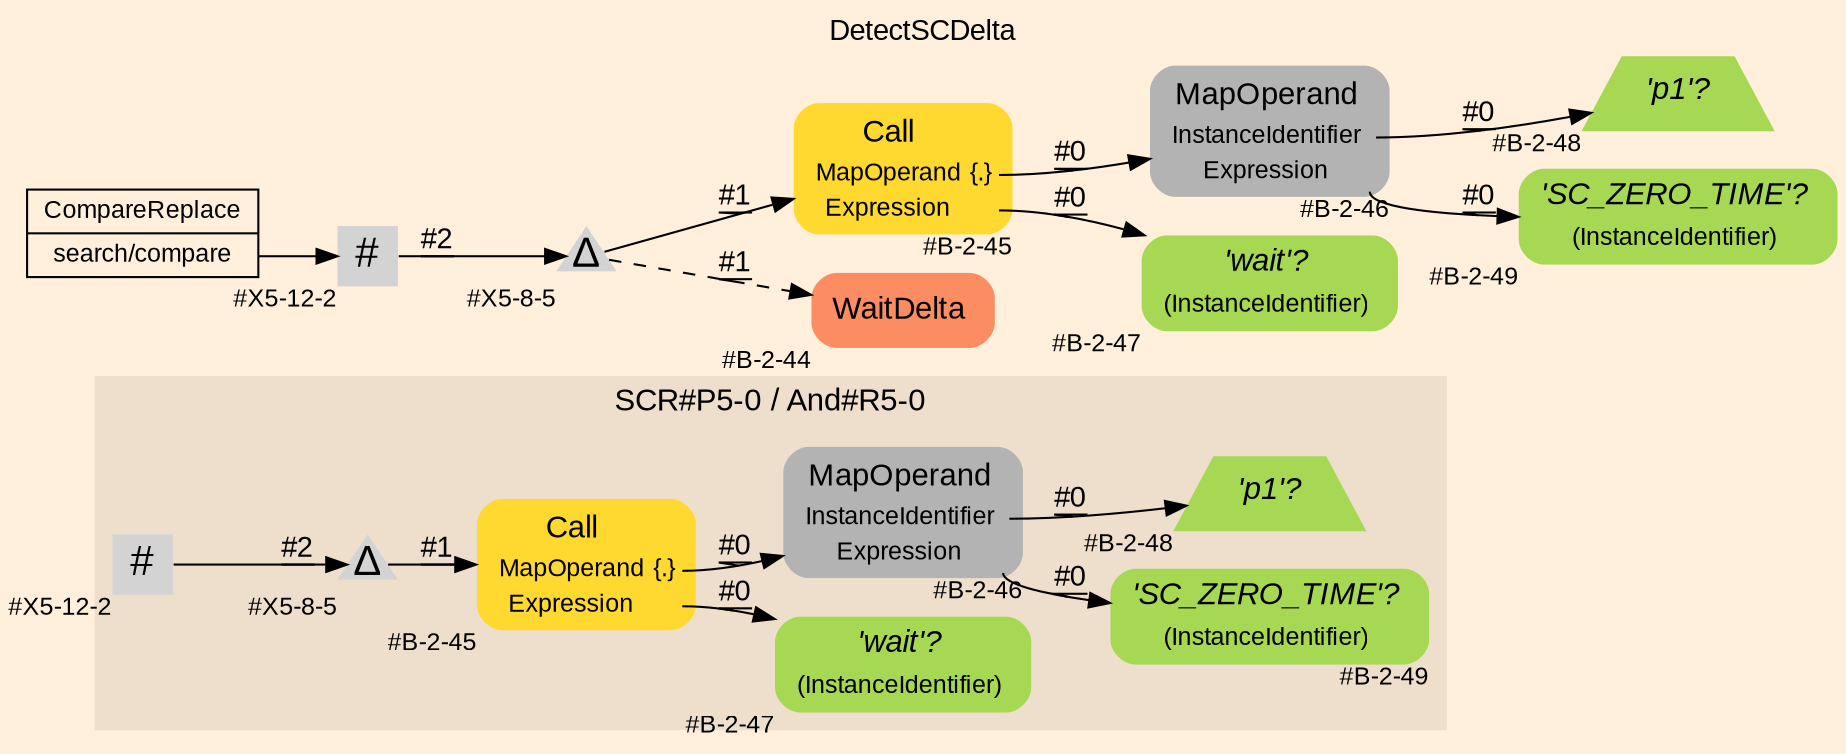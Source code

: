 digraph "DetectSCDelta" {
label = "DetectSCDelta"
labelloc = t
graph [
    rankdir = "LR"
    ranksep = 0.3
    bgcolor = antiquewhite1
    color = black
    fontcolor = black
    fontname = "Arial"
];
node [
    fontname = "Arial"
];
edge [
    fontname = "Arial"
];

// -------------------- figure And#R5-0 --------------------
// -------- region And#R5-0 ----------
subgraph "clusterAnd#R5-0" {
    label = "SCR#P5-0 / And#R5-0"
    style = "filled"
    color = antiquewhite2
    fontsize = "15"
    // -------- block And#R5-0/#B-2-45 ----------
    "And#R5-0/#B-2-45" [
        shape = "plaintext"
        fillcolor = "/set28/6"
        xlabel = "#B-2-45"
        fontsize = "12"
        fontcolor = black
        label = <<TABLE BORDER="0" CELLBORDER="0" CELLSPACING="0">
         <TR><TD><FONT POINT-SIZE="15" COLOR="black">Call</FONT></TD><TD></TD></TR>
         <TR><TD><FONT POINT-SIZE="12" COLOR="black">MapOperand</FONT></TD><TD PORT="port0"><FONT POINT-SIZE="12" COLOR="black">{.}</FONT></TD></TR>
         <TR><TD><FONT POINT-SIZE="12" COLOR="black">Expression</FONT></TD><TD PORT="port1"></TD></TR>
        </TABLE>>
        style = "rounded,filled"
    ];
    
    // -------- block And#R5-0/#B-2-48 ----------
    "And#R5-0/#B-2-48" [
        shape = "trapezium"
        fillcolor = "/set28/5"
        xlabel = "#B-2-48"
        fontsize = "12"
        fontcolor = black
        label = <<FONT POINT-SIZE="15" COLOR="black"><I>'p1'?</I></FONT>>
        style = "filled"
        penwidth = 0.0
    ];
    
    // -------- block And#R5-0/#X5-8-5 ----------
    "And#R5-0/#X5-8-5" [
        shape = "triangle"
        xlabel = "#X5-8-5"
        fontsize = "12"
        fontcolor = black
        label = <<FONT POINT-SIZE="20" COLOR="black">Δ</FONT>>
        style = "filled"
        penwidth = 0.0
        fixedsize = true
        width = 0.4
        height = 0.4
    ];
    
    // -------- block And#R5-0/#X5-12-2 ----------
    "And#R5-0/#X5-12-2" [
        shape = "square"
        xlabel = "#X5-12-2"
        fontsize = "12"
        fontcolor = black
        label = <<FONT POINT-SIZE="20" COLOR="black">#</FONT>>
        style = "filled"
        penwidth = 0.0
        fixedsize = true
        width = 0.4
        height = 0.4
    ];
    
    // -------- block And#R5-0/#B-2-46 ----------
    "And#R5-0/#B-2-46" [
        shape = "plaintext"
        fillcolor = "/set28/8"
        xlabel = "#B-2-46"
        fontsize = "12"
        fontcolor = black
        label = <<TABLE BORDER="0" CELLBORDER="0" CELLSPACING="0">
         <TR><TD><FONT POINT-SIZE="15" COLOR="black">MapOperand</FONT></TD><TD></TD></TR>
         <TR><TD><FONT POINT-SIZE="12" COLOR="black">InstanceIdentifier</FONT></TD><TD PORT="port0"></TD></TR>
         <TR><TD><FONT POINT-SIZE="12" COLOR="black">Expression</FONT></TD><TD PORT="port1"></TD></TR>
        </TABLE>>
        style = "rounded,filled"
    ];
    
    // -------- block And#R5-0/#B-2-47 ----------
    "And#R5-0/#B-2-47" [
        shape = "plaintext"
        fillcolor = "/set28/5"
        xlabel = "#B-2-47"
        fontsize = "12"
        fontcolor = black
        label = <<TABLE BORDER="0" CELLBORDER="0" CELLSPACING="0">
         <TR><TD><FONT POINT-SIZE="15" COLOR="black"><I>'wait'?</I></FONT></TD><TD></TD></TR>
         <TR><TD><FONT POINT-SIZE="12" COLOR="black">(InstanceIdentifier)</FONT></TD><TD PORT="port0"></TD></TR>
        </TABLE>>
        style = "rounded,filled"
    ];
    
    // -------- block And#R5-0/#B-2-49 ----------
    "And#R5-0/#B-2-49" [
        shape = "plaintext"
        fillcolor = "/set28/5"
        xlabel = "#B-2-49"
        fontsize = "12"
        fontcolor = black
        label = <<TABLE BORDER="0" CELLBORDER="0" CELLSPACING="0">
         <TR><TD><FONT POINT-SIZE="15" COLOR="black"><I>'SC_ZERO_TIME'?</I></FONT></TD><TD></TD></TR>
         <TR><TD><FONT POINT-SIZE="12" COLOR="black">(InstanceIdentifier)</FONT></TD><TD PORT="port0"></TD></TR>
        </TABLE>>
        style = "rounded,filled"
    ];
    
}

"And#R5-0/#B-2-45":port0 -> "And#R5-0/#B-2-46" [
    label = "#0"
    decorate = true
    color = black
    fontcolor = black
];

"And#R5-0/#B-2-45":port1 -> "And#R5-0/#B-2-47" [
    label = "#0"
    decorate = true
    color = black
    fontcolor = black
];

"And#R5-0/#X5-8-5" -> "And#R5-0/#B-2-45" [
    label = "#1"
    decorate = true
    color = black
    fontcolor = black
];

"And#R5-0/#X5-12-2" -> "And#R5-0/#X5-8-5" [
    label = "#2"
    decorate = true
    color = black
    fontcolor = black
];

"And#R5-0/#B-2-46":port0 -> "And#R5-0/#B-2-48" [
    label = "#0"
    decorate = true
    color = black
    fontcolor = black
];

"And#R5-0/#B-2-46":port1 -> "And#R5-0/#B-2-49" [
    label = "#0"
    decorate = true
    color = black
    fontcolor = black
];


// -------------------- transformation figure --------------------
// -------- block CR#X5-10-5 ----------
"CR#X5-10-5" [
    shape = "record"
    fillcolor = antiquewhite1
    fontsize = "12"
    fontcolor = black
    label = "<fixed> CompareReplace | <port0> search/compare"
    style = "filled"
    color = black
];

// -------- block #X5-12-2 ----------
"#X5-12-2" [
    shape = "square"
    xlabel = "#X5-12-2"
    fontsize = "12"
    fontcolor = black
    label = <<FONT POINT-SIZE="20" COLOR="black">#</FONT>>
    style = "filled"
    penwidth = 0.0
    fixedsize = true
    width = 0.4
    height = 0.4
];

// -------- block #X5-8-5 ----------
"#X5-8-5" [
    shape = "triangle"
    xlabel = "#X5-8-5"
    fontsize = "12"
    fontcolor = black
    label = <<FONT POINT-SIZE="20" COLOR="black">Δ</FONT>>
    style = "filled"
    penwidth = 0.0
    fixedsize = true
    width = 0.4
    height = 0.4
];

// -------- block #B-2-45 ----------
"#B-2-45" [
    shape = "plaintext"
    fillcolor = "/set28/6"
    xlabel = "#B-2-45"
    fontsize = "12"
    fontcolor = black
    label = <<TABLE BORDER="0" CELLBORDER="0" CELLSPACING="0">
     <TR><TD><FONT POINT-SIZE="15" COLOR="black">Call</FONT></TD><TD></TD></TR>
     <TR><TD><FONT POINT-SIZE="12" COLOR="black">MapOperand</FONT></TD><TD PORT="port0"><FONT POINT-SIZE="12" COLOR="black">{.}</FONT></TD></TR>
     <TR><TD><FONT POINT-SIZE="12" COLOR="black">Expression</FONT></TD><TD PORT="port1"></TD></TR>
    </TABLE>>
    style = "rounded,filled"
];

// -------- block #B-2-46 ----------
"#B-2-46" [
    shape = "plaintext"
    fillcolor = "/set28/8"
    xlabel = "#B-2-46"
    fontsize = "12"
    fontcolor = black
    label = <<TABLE BORDER="0" CELLBORDER="0" CELLSPACING="0">
     <TR><TD><FONT POINT-SIZE="15" COLOR="black">MapOperand</FONT></TD><TD></TD></TR>
     <TR><TD><FONT POINT-SIZE="12" COLOR="black">InstanceIdentifier</FONT></TD><TD PORT="port0"></TD></TR>
     <TR><TD><FONT POINT-SIZE="12" COLOR="black">Expression</FONT></TD><TD PORT="port1"></TD></TR>
    </TABLE>>
    style = "rounded,filled"
];

// -------- block #B-2-48 ----------
"#B-2-48" [
    shape = "trapezium"
    fillcolor = "/set28/5"
    xlabel = "#B-2-48"
    fontsize = "12"
    fontcolor = black
    label = <<FONT POINT-SIZE="15" COLOR="black"><I>'p1'?</I></FONT>>
    style = "filled"
    penwidth = 0.0
];

// -------- block #B-2-49 ----------
"#B-2-49" [
    shape = "plaintext"
    fillcolor = "/set28/5"
    xlabel = "#B-2-49"
    fontsize = "12"
    fontcolor = black
    label = <<TABLE BORDER="0" CELLBORDER="0" CELLSPACING="0">
     <TR><TD><FONT POINT-SIZE="15" COLOR="black"><I>'SC_ZERO_TIME'?</I></FONT></TD><TD></TD></TR>
     <TR><TD><FONT POINT-SIZE="12" COLOR="black">(InstanceIdentifier)</FONT></TD><TD PORT="port0"></TD></TR>
    </TABLE>>
    style = "rounded,filled"
];

// -------- block #B-2-47 ----------
"#B-2-47" [
    shape = "plaintext"
    fillcolor = "/set28/5"
    xlabel = "#B-2-47"
    fontsize = "12"
    fontcolor = black
    label = <<TABLE BORDER="0" CELLBORDER="0" CELLSPACING="0">
     <TR><TD><FONT POINT-SIZE="15" COLOR="black"><I>'wait'?</I></FONT></TD><TD></TD></TR>
     <TR><TD><FONT POINT-SIZE="12" COLOR="black">(InstanceIdentifier)</FONT></TD><TD PORT="port0"></TD></TR>
    </TABLE>>
    style = "rounded,filled"
];

// -------- block #B-2-44 ----------
"#B-2-44" [
    shape = "plaintext"
    fillcolor = "/set28/2"
    xlabel = "#B-2-44"
    fontsize = "12"
    fontcolor = black
    label = <<TABLE BORDER="0" CELLBORDER="0" CELLSPACING="0">
     <TR><TD><FONT POINT-SIZE="15" COLOR="black">WaitDelta</FONT></TD><TD></TD></TR>
    </TABLE>>
    style = "rounded,filled"
];

"CR#X5-10-5":port0 -> "#X5-12-2" [
    label = ""
    decorate = true
    color = black
    fontcolor = black
];

"#X5-12-2" -> "#X5-8-5" [
    label = "#2"
    decorate = true
    color = black
    fontcolor = black
];

"#X5-8-5" -> "#B-2-45" [
    label = "#1"
    decorate = true
    color = black
    fontcolor = black
];

"#X5-8-5" -> "#B-2-44" [
    style="dashed"
    label = "#1"
    decorate = true
    color = black
    fontcolor = black
];

"#B-2-45":port0 -> "#B-2-46" [
    label = "#0"
    decorate = true
    color = black
    fontcolor = black
];

"#B-2-45":port1 -> "#B-2-47" [
    label = "#0"
    decorate = true
    color = black
    fontcolor = black
];

"#B-2-46":port0 -> "#B-2-48" [
    label = "#0"
    decorate = true
    color = black
    fontcolor = black
];

"#B-2-46":port1 -> "#B-2-49" [
    label = "#0"
    decorate = true
    color = black
    fontcolor = black
];


}
